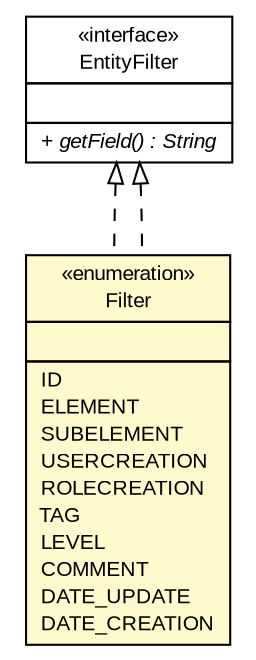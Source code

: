 #!/usr/local/bin/dot
#
# Class diagram 
# Generated by UMLGraph version R5_6-24-gf6e263 (http://www.umlgraph.org/)
#

digraph G {
	edge [fontname="arial",fontsize=10,labelfontname="arial",labelfontsize=10];
	node [fontname="arial",fontsize=10,shape=plaintext];
	nodesep=0.25;
	ranksep=0.5;
	// gov.sandia.cf.model.PCMMAssessment.Filter
	c257663 [label=<<table title="gov.sandia.cf.model.PCMMAssessment.Filter" border="0" cellborder="1" cellspacing="0" cellpadding="2" port="p" bgcolor="lemonChiffon" href="./PCMMAssessment.Filter.html">
		<tr><td><table border="0" cellspacing="0" cellpadding="1">
<tr><td align="center" balign="center"> &#171;enumeration&#187; </td></tr>
<tr><td align="center" balign="center"> Filter </td></tr>
		</table></td></tr>
		<tr><td><table border="0" cellspacing="0" cellpadding="1">
<tr><td align="left" balign="left">  </td></tr>
		</table></td></tr>
		<tr><td><table border="0" cellspacing="0" cellpadding="1">
<tr><td align="left" balign="left"> ID </td></tr>
<tr><td align="left" balign="left"> ELEMENT </td></tr>
<tr><td align="left" balign="left"> SUBELEMENT </td></tr>
<tr><td align="left" balign="left"> USERCREATION </td></tr>
<tr><td align="left" balign="left"> ROLECREATION </td></tr>
<tr><td align="left" balign="left"> TAG </td></tr>
<tr><td align="left" balign="left"> LEVEL </td></tr>
<tr><td align="left" balign="left"> COMMENT </td></tr>
<tr><td align="left" balign="left"> DATE_UPDATE </td></tr>
<tr><td align="left" balign="left"> DATE_CREATION </td></tr>
		</table></td></tr>
		</table>>, URL="./PCMMAssessment.Filter.html", fontname="arial", fontcolor="black", fontsize=10.0];
	// gov.sandia.cf.model.query.EntityFilter
	c257719 [label=<<table title="gov.sandia.cf.model.query.EntityFilter" border="0" cellborder="1" cellspacing="0" cellpadding="2" port="p" href="./query/EntityFilter.html">
		<tr><td><table border="0" cellspacing="0" cellpadding="1">
<tr><td align="center" balign="center"> &#171;interface&#187; </td></tr>
<tr><td align="center" balign="center"> EntityFilter </td></tr>
		</table></td></tr>
		<tr><td><table border="0" cellspacing="0" cellpadding="1">
<tr><td align="left" balign="left">  </td></tr>
		</table></td></tr>
		<tr><td><table border="0" cellspacing="0" cellpadding="1">
<tr><td align="left" balign="left"><font face="arial italic" point-size="10.0"> + getField() : String </font></td></tr>
		</table></td></tr>
		</table>>, URL="./query/EntityFilter.html", fontname="arial", fontcolor="black", fontsize=10.0];
	//gov.sandia.cf.model.PCMMAssessment.Filter implements gov.sandia.cf.model.query.EntityFilter
	c257719:p -> c257663:p [dir=back,arrowtail=empty,style=dashed];
	//gov.sandia.cf.model.PCMMAssessment.Filter implements gov.sandia.cf.model.query.EntityFilter
	c257719:p -> c257663:p [dir=back,arrowtail=empty,style=dashed];
}

